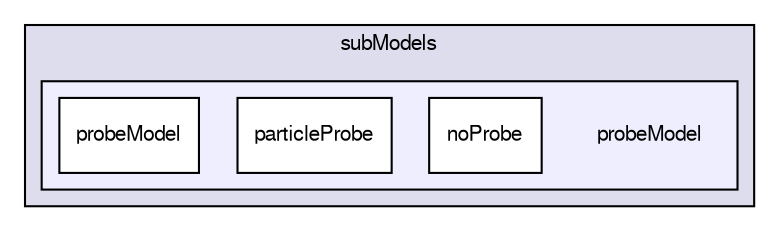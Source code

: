 digraph "/home/cgoniva/CFDEM/CFDEM-x.x-2.1.x/CFDEMcoupling-PUBLIC/src/lagrangian/cfdemParticle/subModels/probeModel" {
  compound=true
  node [ fontsize="10", fontname="FreeSans"];
  edge [ labelfontsize="10", labelfontname="FreeSans"];
  subgraph clusterdir_b4405a94eb03d3869e7a57a48055cc50 {
    graph [ bgcolor="#ddddee", pencolor="black", label="subModels" fontname="FreeSans", fontsize="10", URL="dir_b4405a94eb03d3869e7a57a48055cc50.html"]
  subgraph clusterdir_b9b3eebf008279dacd13a948380a3b0e {
    graph [ bgcolor="#eeeeff", pencolor="black", label="" URL="dir_b9b3eebf008279dacd13a948380a3b0e.html"];
    dir_b9b3eebf008279dacd13a948380a3b0e [shape=plaintext label="probeModel"];
    dir_1ee262ef771f9341030ca830df80787c [shape=box label="noProbe" color="black" fillcolor="white" style="filled" URL="dir_1ee262ef771f9341030ca830df80787c.html"];
    dir_265914e1b7619d4c30a4a9c35af3ebb5 [shape=box label="particleProbe" color="black" fillcolor="white" style="filled" URL="dir_265914e1b7619d4c30a4a9c35af3ebb5.html"];
    dir_8f7652bf98b5ec280511431bd871bfe3 [shape=box label="probeModel" color="black" fillcolor="white" style="filled" URL="dir_8f7652bf98b5ec280511431bd871bfe3.html"];
  }
  }
}
